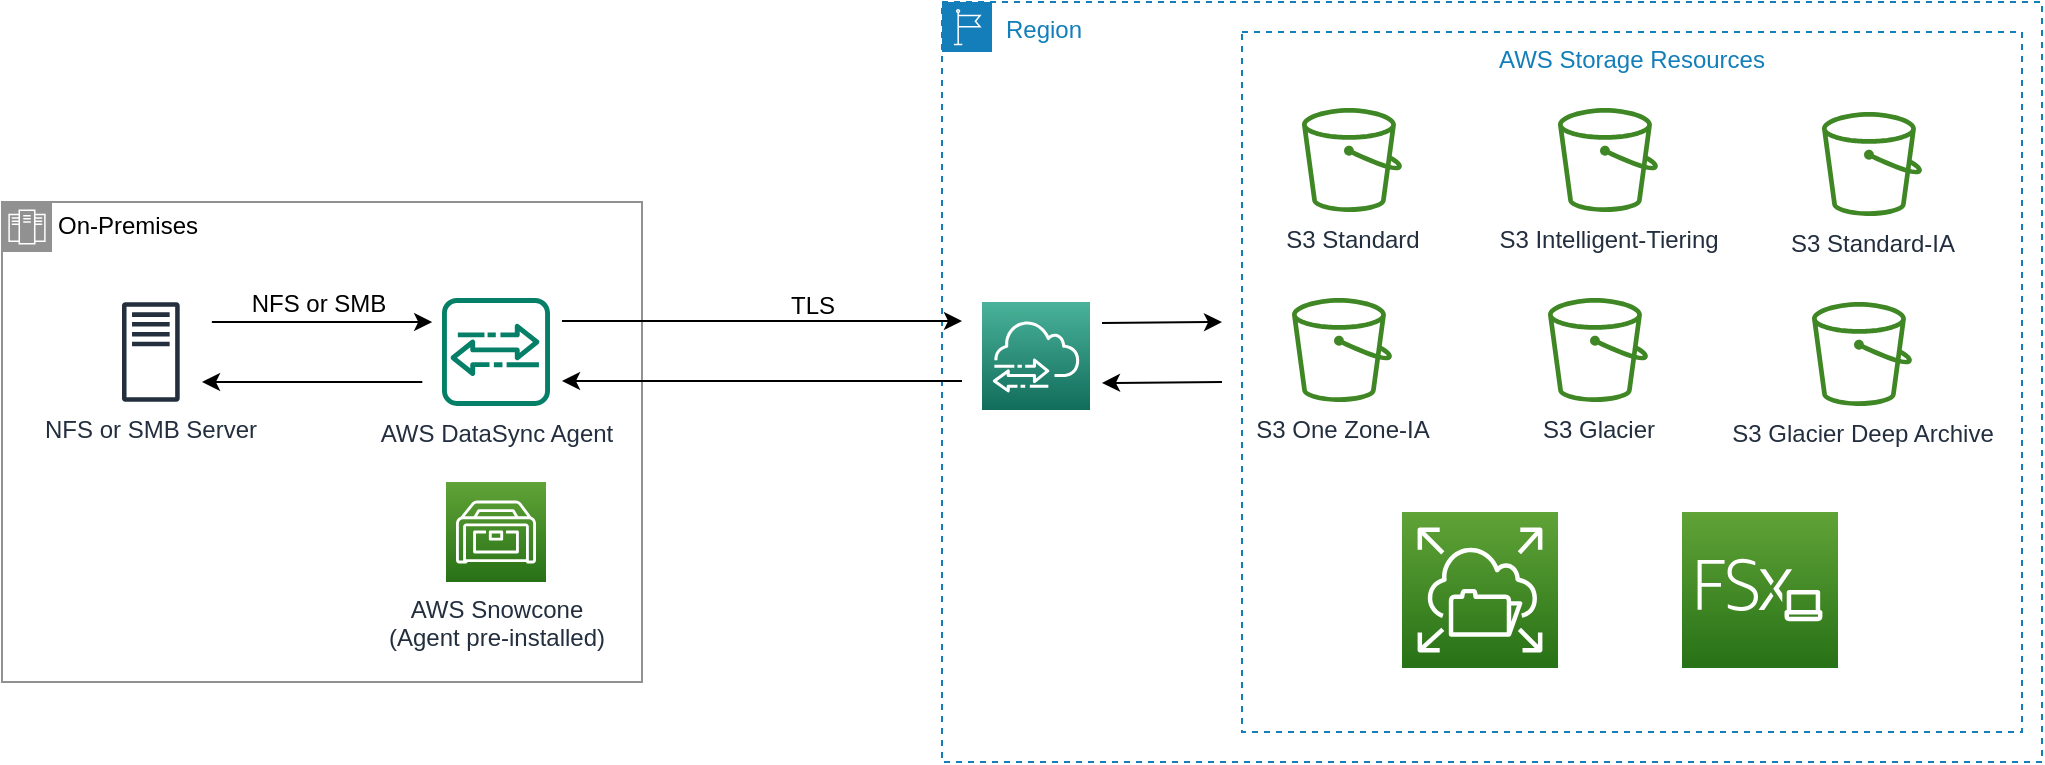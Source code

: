 <mxfile version="20.6.2" type="device"><diagram id="L7q00Td3ClK2CEkRo_wj" name="Page-1"><mxGraphModel dx="2048" dy="838" grid="1" gridSize="10" guides="1" tooltips="1" connect="1" arrows="1" fold="1" page="1" pageScale="1" pageWidth="850" pageHeight="1100" math="0" shadow="0"><root><mxCell id="0"/><mxCell id="1" parent="0"/><mxCell id="Ytggn5KB6Nub5cMW4VSU-1" value="On-Premises" style="shape=mxgraph.ibm.box;prType=zone;fontStyle=0;verticalAlign=top;align=left;spacingLeft=32;spacingTop=4;fillColor=none;rounded=0;whiteSpace=wrap;html=1;strokeColor=#919191;strokeWidth=1;dashed=0;container=1;spacing=-4;collapsible=0;expand=0;recursiveResize=0;" vertex="1" parent="1"><mxGeometry x="110" y="190" width="320" height="240" as="geometry"/></mxCell><mxCell id="Ytggn5KB6Nub5cMW4VSU-3" value="NFS or SMB Server" style="sketch=0;outlineConnect=0;fontColor=#232F3E;gradientColor=none;fillColor=#232F3D;strokeColor=none;dashed=0;verticalLabelPosition=bottom;verticalAlign=top;align=center;html=1;fontSize=12;fontStyle=0;aspect=fixed;pointerEvents=1;shape=mxgraph.aws4.traditional_server;" vertex="1" parent="Ytggn5KB6Nub5cMW4VSU-1"><mxGeometry x="60" y="50" width="28.85" height="50" as="geometry"/></mxCell><mxCell id="Ytggn5KB6Nub5cMW4VSU-5" value="AWS DataSync Agent" style="sketch=0;outlineConnect=0;fontColor=#232F3E;gradientColor=none;fillColor=#067F68;strokeColor=none;dashed=0;verticalLabelPosition=bottom;verticalAlign=top;align=center;html=1;fontSize=12;fontStyle=0;aspect=fixed;shape=mxgraph.aws4.agent2;" vertex="1" parent="Ytggn5KB6Nub5cMW4VSU-1"><mxGeometry x="220" y="48" width="54" height="54" as="geometry"/></mxCell><mxCell id="Ytggn5KB6Nub5cMW4VSU-6" value="AWS Snowcone&lt;br&gt;(Agent pre-installed)" style="sketch=0;points=[[0,0,0],[0.25,0,0],[0.5,0,0],[0.75,0,0],[1,0,0],[0,1,0],[0.25,1,0],[0.5,1,0],[0.75,1,0],[1,1,0],[0,0.25,0],[0,0.5,0],[0,0.75,0],[1,0.25,0],[1,0.5,0],[1,0.75,0]];outlineConnect=0;fontColor=#232F3E;gradientColor=#60A337;gradientDirection=north;fillColor=#277116;strokeColor=#ffffff;dashed=0;verticalLabelPosition=bottom;verticalAlign=top;align=center;html=1;fontSize=12;fontStyle=0;aspect=fixed;shape=mxgraph.aws4.resourceIcon;resIcon=mxgraph.aws4.snowcone;" vertex="1" parent="Ytggn5KB6Nub5cMW4VSU-1"><mxGeometry x="222" y="140" width="50" height="50" as="geometry"/></mxCell><mxCell id="Ytggn5KB6Nub5cMW4VSU-10" value="" style="endArrow=classic;html=1;rounded=0;entryX=0.568;entryY=0.25;entryDx=0;entryDy=0;entryPerimeter=0;" edge="1" parent="Ytggn5KB6Nub5cMW4VSU-1"><mxGeometry width="50" height="50" relative="1" as="geometry"><mxPoint x="210.16" y="90" as="sourcePoint"/><mxPoint x="100" y="90" as="targetPoint"/></mxGeometry></mxCell><mxCell id="Ytggn5KB6Nub5cMW4VSU-11" value="NFS or SMB" style="text;html=1;align=center;verticalAlign=middle;resizable=0;points=[];autosize=1;strokeColor=none;fillColor=none;" vertex="1" parent="Ytggn5KB6Nub5cMW4VSU-1"><mxGeometry x="113" y="36" width="90" height="30" as="geometry"/></mxCell><mxCell id="Ytggn5KB6Nub5cMW4VSU-31" value="" style="endArrow=classic;html=1;rounded=0;entryX=0.568;entryY=0.25;entryDx=0;entryDy=0;entryPerimeter=0;" edge="1" parent="Ytggn5KB6Nub5cMW4VSU-1"><mxGeometry width="50" height="50" relative="1" as="geometry"><mxPoint x="104.92" y="60" as="sourcePoint"/><mxPoint x="215.08" y="60" as="targetPoint"/></mxGeometry></mxCell><mxCell id="Ytggn5KB6Nub5cMW4VSU-2" value="Region" style="points=[[0,0],[0.25,0],[0.5,0],[0.75,0],[1,0],[1,0.25],[1,0.5],[1,0.75],[1,1],[0.75,1],[0.5,1],[0.25,1],[0,1],[0,0.75],[0,0.5],[0,0.25]];outlineConnect=0;gradientColor=none;html=1;whiteSpace=wrap;fontSize=12;fontStyle=0;container=1;pointerEvents=0;collapsible=0;recursiveResize=0;shape=mxgraph.aws4.group;grIcon=mxgraph.aws4.group_region;strokeColor=#147EBA;fillColor=none;verticalAlign=top;align=left;spacingLeft=30;fontColor=#147EBA;dashed=1;" vertex="1" parent="1"><mxGeometry x="580" y="90" width="550" height="380" as="geometry"/></mxCell><mxCell id="Ytggn5KB6Nub5cMW4VSU-4" value="" style="sketch=0;points=[[0,0,0],[0.25,0,0],[0.5,0,0],[0.75,0,0],[1,0,0],[0,1,0],[0.25,1,0],[0.5,1,0],[0.75,1,0],[1,1,0],[0,0.25,0],[0,0.5,0],[0,0.75,0],[1,0.25,0],[1,0.5,0],[1,0.75,0]];outlineConnect=0;fontColor=#232F3E;gradientColor=#4AB29A;gradientDirection=north;fillColor=#116D5B;strokeColor=#ffffff;dashed=0;verticalLabelPosition=bottom;verticalAlign=top;align=center;html=1;fontSize=12;fontStyle=0;aspect=fixed;shape=mxgraph.aws4.resourceIcon;resIcon=mxgraph.aws4.datasync;" vertex="1" parent="Ytggn5KB6Nub5cMW4VSU-2"><mxGeometry x="20" y="150" width="54" height="54" as="geometry"/></mxCell><mxCell id="Ytggn5KB6Nub5cMW4VSU-28" value="" style="group" vertex="1" connectable="0" parent="Ytggn5KB6Nub5cMW4VSU-2"><mxGeometry x="150" y="15" width="390" height="350" as="geometry"/></mxCell><mxCell id="Ytggn5KB6Nub5cMW4VSU-12" value="" style="sketch=0;points=[[0,0,0],[0.25,0,0],[0.5,0,0],[0.75,0,0],[1,0,0],[0,1,0],[0.25,1,0],[0.5,1,0],[0.75,1,0],[1,1,0],[0,0.25,0],[0,0.5,0],[0,0.75,0],[1,0.25,0],[1,0.5,0],[1,0.75,0]];outlineConnect=0;fontColor=#232F3E;gradientColor=#60A337;gradientDirection=north;fillColor=#277116;strokeColor=#ffffff;dashed=0;verticalLabelPosition=bottom;verticalAlign=top;align=center;html=1;fontSize=12;fontStyle=0;aspect=fixed;shape=mxgraph.aws4.resourceIcon;resIcon=mxgraph.aws4.fsx_for_windows_file_server;" vertex="1" parent="Ytggn5KB6Nub5cMW4VSU-28"><mxGeometry x="220" y="240" width="78" height="78" as="geometry"/></mxCell><mxCell id="Ytggn5KB6Nub5cMW4VSU-20" value="S3 Glacier Deep Archive" style="sketch=0;outlineConnect=0;fontColor=#232F3E;gradientColor=none;fillColor=#3F8624;strokeColor=none;dashed=0;verticalLabelPosition=bottom;verticalAlign=top;align=center;html=1;fontSize=12;fontStyle=0;aspect=fixed;pointerEvents=1;shape=mxgraph.aws4.bucket;" vertex="1" parent="Ytggn5KB6Nub5cMW4VSU-28"><mxGeometry x="285" y="135" width="50" height="52" as="geometry"/></mxCell><mxCell id="Ytggn5KB6Nub5cMW4VSU-17" value="S3 Standard-IA" style="sketch=0;outlineConnect=0;fontColor=#232F3E;gradientColor=none;fillColor=#3F8624;strokeColor=none;dashed=0;verticalLabelPosition=bottom;verticalAlign=top;align=center;html=1;fontSize=12;fontStyle=0;aspect=fixed;pointerEvents=1;shape=mxgraph.aws4.bucket;" vertex="1" parent="Ytggn5KB6Nub5cMW4VSU-28"><mxGeometry x="290" y="40" width="50" height="52" as="geometry"/></mxCell><mxCell id="Ytggn5KB6Nub5cMW4VSU-16" value="S3 Intelligent-Tiering" style="sketch=0;outlineConnect=0;fontColor=#232F3E;gradientColor=none;fillColor=#3F8624;strokeColor=none;dashed=0;verticalLabelPosition=bottom;verticalAlign=top;align=center;html=1;fontSize=12;fontStyle=0;aspect=fixed;pointerEvents=1;shape=mxgraph.aws4.bucket;" vertex="1" parent="Ytggn5KB6Nub5cMW4VSU-28"><mxGeometry x="158" y="38" width="50" height="52" as="geometry"/></mxCell><mxCell id="Ytggn5KB6Nub5cMW4VSU-19" value="S3 Glacier" style="sketch=0;outlineConnect=0;fontColor=#232F3E;gradientColor=none;fillColor=#3F8624;strokeColor=none;dashed=0;verticalLabelPosition=bottom;verticalAlign=top;align=center;html=1;fontSize=12;fontStyle=0;aspect=fixed;pointerEvents=1;shape=mxgraph.aws4.bucket;" vertex="1" parent="Ytggn5KB6Nub5cMW4VSU-28"><mxGeometry x="153" y="133" width="50" height="52" as="geometry"/></mxCell><mxCell id="Ytggn5KB6Nub5cMW4VSU-21" value="" style="sketch=0;points=[[0,0,0],[0.25,0,0],[0.5,0,0],[0.75,0,0],[1,0,0],[0,1,0],[0.25,1,0],[0.5,1,0],[0.75,1,0],[1,1,0],[0,0.25,0],[0,0.5,0],[0,0.75,0],[1,0.25,0],[1,0.5,0],[1,0.75,0]];outlineConnect=0;fontColor=#232F3E;gradientColor=#60A337;gradientDirection=north;fillColor=#277116;strokeColor=#ffffff;dashed=0;verticalLabelPosition=bottom;verticalAlign=top;align=center;html=1;fontSize=12;fontStyle=0;aspect=fixed;shape=mxgraph.aws4.resourceIcon;resIcon=mxgraph.aws4.elastic_file_system;" vertex="1" parent="Ytggn5KB6Nub5cMW4VSU-28"><mxGeometry x="80" y="240" width="78" height="78" as="geometry"/></mxCell><mxCell id="Ytggn5KB6Nub5cMW4VSU-18" value="S3 One Zone-IA" style="sketch=0;outlineConnect=0;fontColor=#232F3E;gradientColor=none;fillColor=#3F8624;strokeColor=none;dashed=0;verticalLabelPosition=bottom;verticalAlign=top;align=center;html=1;fontSize=12;fontStyle=0;aspect=fixed;pointerEvents=1;shape=mxgraph.aws4.bucket;" vertex="1" parent="Ytggn5KB6Nub5cMW4VSU-28"><mxGeometry x="25" y="133" width="50" height="52" as="geometry"/></mxCell><mxCell id="Ytggn5KB6Nub5cMW4VSU-15" value="S3 Standard" style="sketch=0;outlineConnect=0;fontColor=#232F3E;gradientColor=none;fillColor=#3F8624;strokeColor=none;dashed=0;verticalLabelPosition=bottom;verticalAlign=top;align=center;html=1;fontSize=12;fontStyle=0;aspect=fixed;pointerEvents=1;shape=mxgraph.aws4.bucket;" vertex="1" parent="Ytggn5KB6Nub5cMW4VSU-28"><mxGeometry x="30" y="38" width="50" height="52" as="geometry"/></mxCell><mxCell id="Ytggn5KB6Nub5cMW4VSU-14" value="AWS Storage Resources" style="fillColor=none;strokeColor=#147EBA;dashed=1;verticalAlign=top;fontStyle=0;fontColor=#147EBA;" vertex="1" parent="Ytggn5KB6Nub5cMW4VSU-28"><mxGeometry width="390" height="350" as="geometry"/></mxCell><mxCell id="Ytggn5KB6Nub5cMW4VSU-22" value="" style="endArrow=classic;html=1;rounded=0;" edge="1" parent="Ytggn5KB6Nub5cMW4VSU-28"><mxGeometry width="50" height="50" relative="1" as="geometry"><mxPoint x="-70" y="145.5" as="sourcePoint"/><mxPoint x="-10" y="145" as="targetPoint"/></mxGeometry></mxCell><mxCell id="Ytggn5KB6Nub5cMW4VSU-23" value="" style="endArrow=classic;html=1;rounded=0;entryX=0.568;entryY=0.25;entryDx=0;entryDy=0;entryPerimeter=0;" edge="1" parent="Ytggn5KB6Nub5cMW4VSU-28"><mxGeometry width="50" height="50" relative="1" as="geometry"><mxPoint x="-10" y="175" as="sourcePoint"/><mxPoint x="-70" y="175.5" as="targetPoint"/></mxGeometry></mxCell><mxCell id="Ytggn5KB6Nub5cMW4VSU-26" value="" style="endArrow=classic;html=1;rounded=0;entryX=0.568;entryY=0.25;entryDx=0;entryDy=0;entryPerimeter=0;" edge="1" parent="1"><mxGeometry width="50" height="50" relative="1" as="geometry"><mxPoint x="590" y="279.5" as="sourcePoint"/><mxPoint x="390" y="279.5" as="targetPoint"/></mxGeometry></mxCell><mxCell id="Ytggn5KB6Nub5cMW4VSU-25" value="" style="endArrow=classic;html=1;rounded=0;" edge="1" parent="1"><mxGeometry width="50" height="50" relative="1" as="geometry"><mxPoint x="390" y="249.5" as="sourcePoint"/><mxPoint x="590" y="249.5" as="targetPoint"/></mxGeometry></mxCell><mxCell id="Ytggn5KB6Nub5cMW4VSU-27" value="TLS" style="text;html=1;align=center;verticalAlign=middle;resizable=0;points=[];autosize=1;strokeColor=none;fillColor=none;" vertex="1" parent="1"><mxGeometry x="490" y="227" width="50" height="30" as="geometry"/></mxCell></root></mxGraphModel></diagram></mxfile>